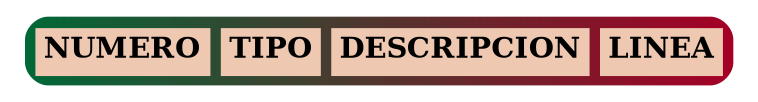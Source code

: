 digraph G{
graph [ dpi = 150 ];
a0 [shape=none label=<
<TABLE border="0" cellspacing="5" cellpadding="4" style="rounded" bgcolor="/rdylgn11/11:/rdylgn11/1">
<TR>
<TD colspan="1" bgcolor="#EFC8B2"><FONT POINT-SIZE="14"><B>NUMERO</B></FONT></TD>
<TD colspan="1" bgcolor="#EFC8B2"><FONT POINT-SIZE="14"><B>TIPO</B></FONT></TD>
<TD colspan="1" bgcolor="#EFC8B2"><FONT POINT-SIZE="14"><B>DESCRIPCION</B></FONT></TD>
<TD colspan="1" bgcolor="#EFC8B2"><FONT POINT-SIZE="14"><B>LINEA</B></FONT></TD>
</TR>
</TABLE>>];
}
